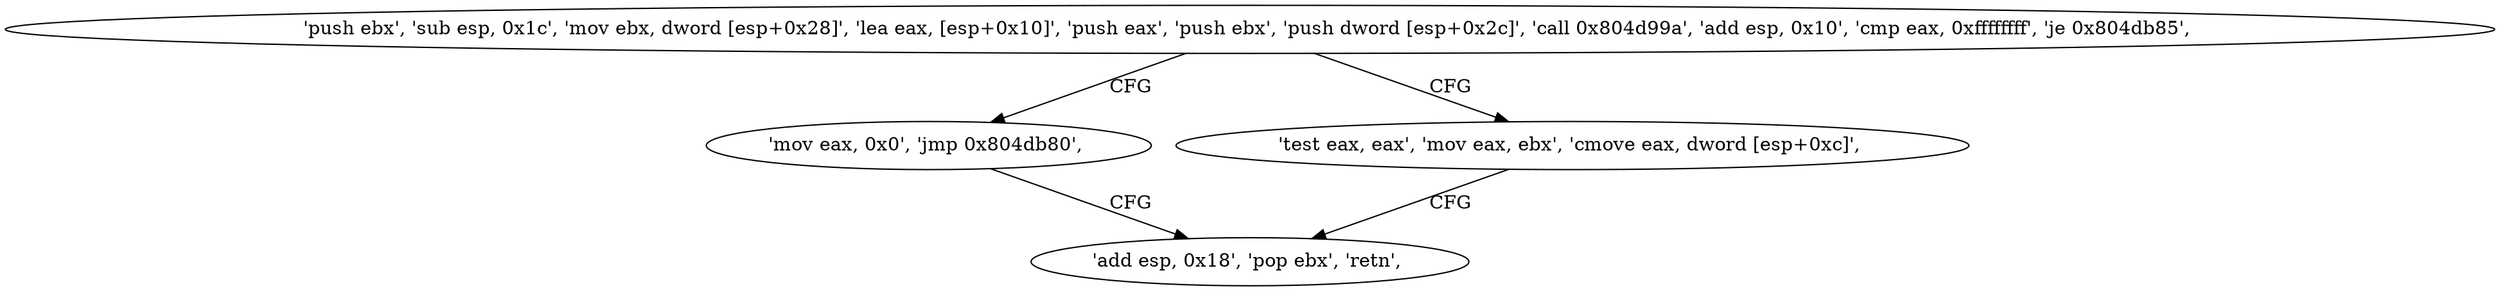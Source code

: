 digraph "func" {
"134536024" [label = "'push ebx', 'sub esp, 0x1c', 'mov ebx, dword [esp+0x28]', 'lea eax, [esp+0x10]', 'push eax', 'push ebx', 'push dword [esp+0x2c]', 'call 0x804d99a', 'add esp, 0x10', 'cmp eax, 0xffffffff', 'je 0x804db85', " ]
"134536069" [label = "'mov eax, 0x0', 'jmp 0x804db80', " ]
"134536055" [label = "'test eax, eax', 'mov eax, ebx', 'cmove eax, dword [esp+0xc]', " ]
"134536064" [label = "'add esp, 0x18', 'pop ebx', 'retn', " ]
"134536024" -> "134536069" [ label = "CFG" ]
"134536024" -> "134536055" [ label = "CFG" ]
"134536069" -> "134536064" [ label = "CFG" ]
"134536055" -> "134536064" [ label = "CFG" ]
}
